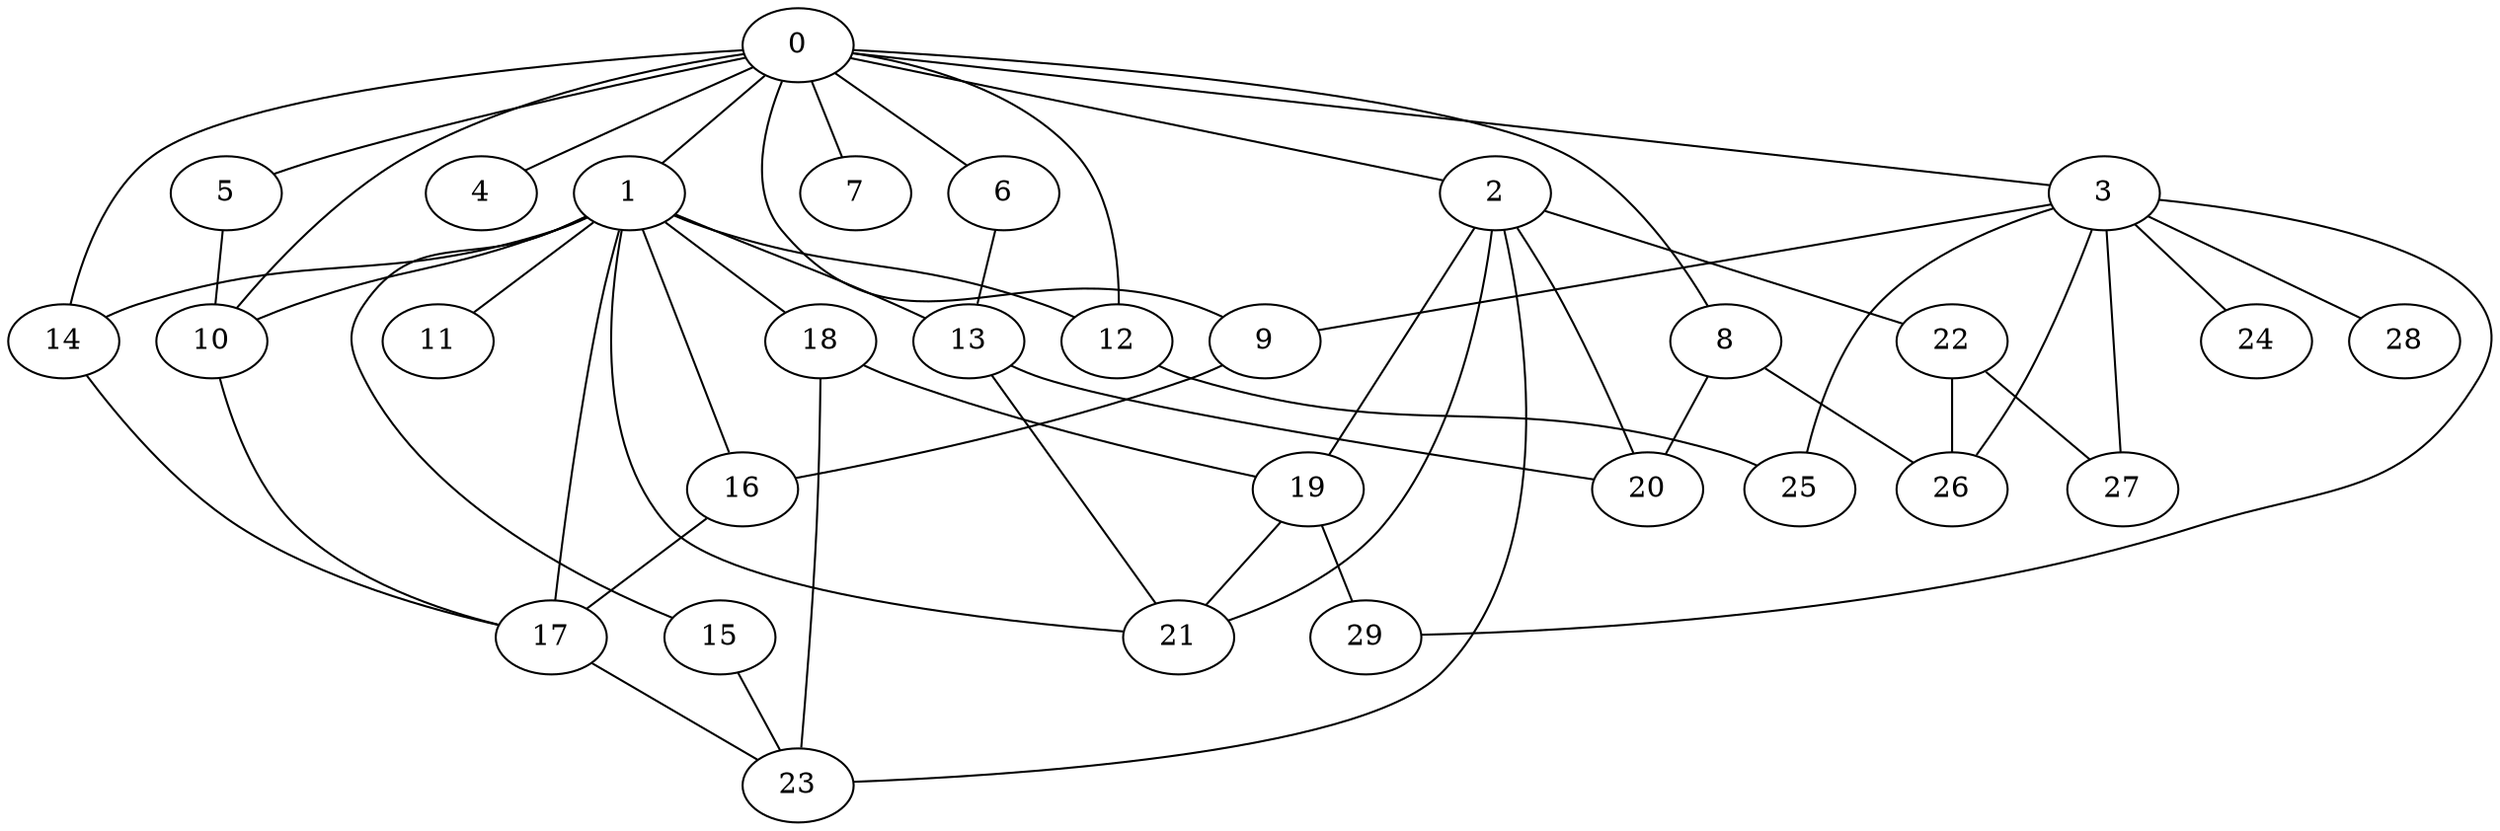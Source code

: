 
graph graphname {
    0 -- 1
0 -- 2
0 -- 3
0 -- 4
0 -- 5
0 -- 6
0 -- 7
0 -- 8
0 -- 9
0 -- 14
0 -- 10
0 -- 12
1 -- 10
1 -- 11
1 -- 12
1 -- 13
1 -- 14
1 -- 15
1 -- 16
1 -- 17
1 -- 18
1 -- 21
2 -- 19
2 -- 20
2 -- 21
2 -- 22
2 -- 23
3 -- 24
3 -- 25
3 -- 26
3 -- 27
3 -- 28
3 -- 29
3 -- 9
5 -- 10
6 -- 13
8 -- 20
8 -- 26
9 -- 16
10 -- 17
12 -- 25
13 -- 21
13 -- 20
14 -- 17
15 -- 23
16 -- 17
17 -- 23
18 -- 19
18 -- 23
19 -- 29
19 -- 21
22 -- 26
22 -- 27

}
